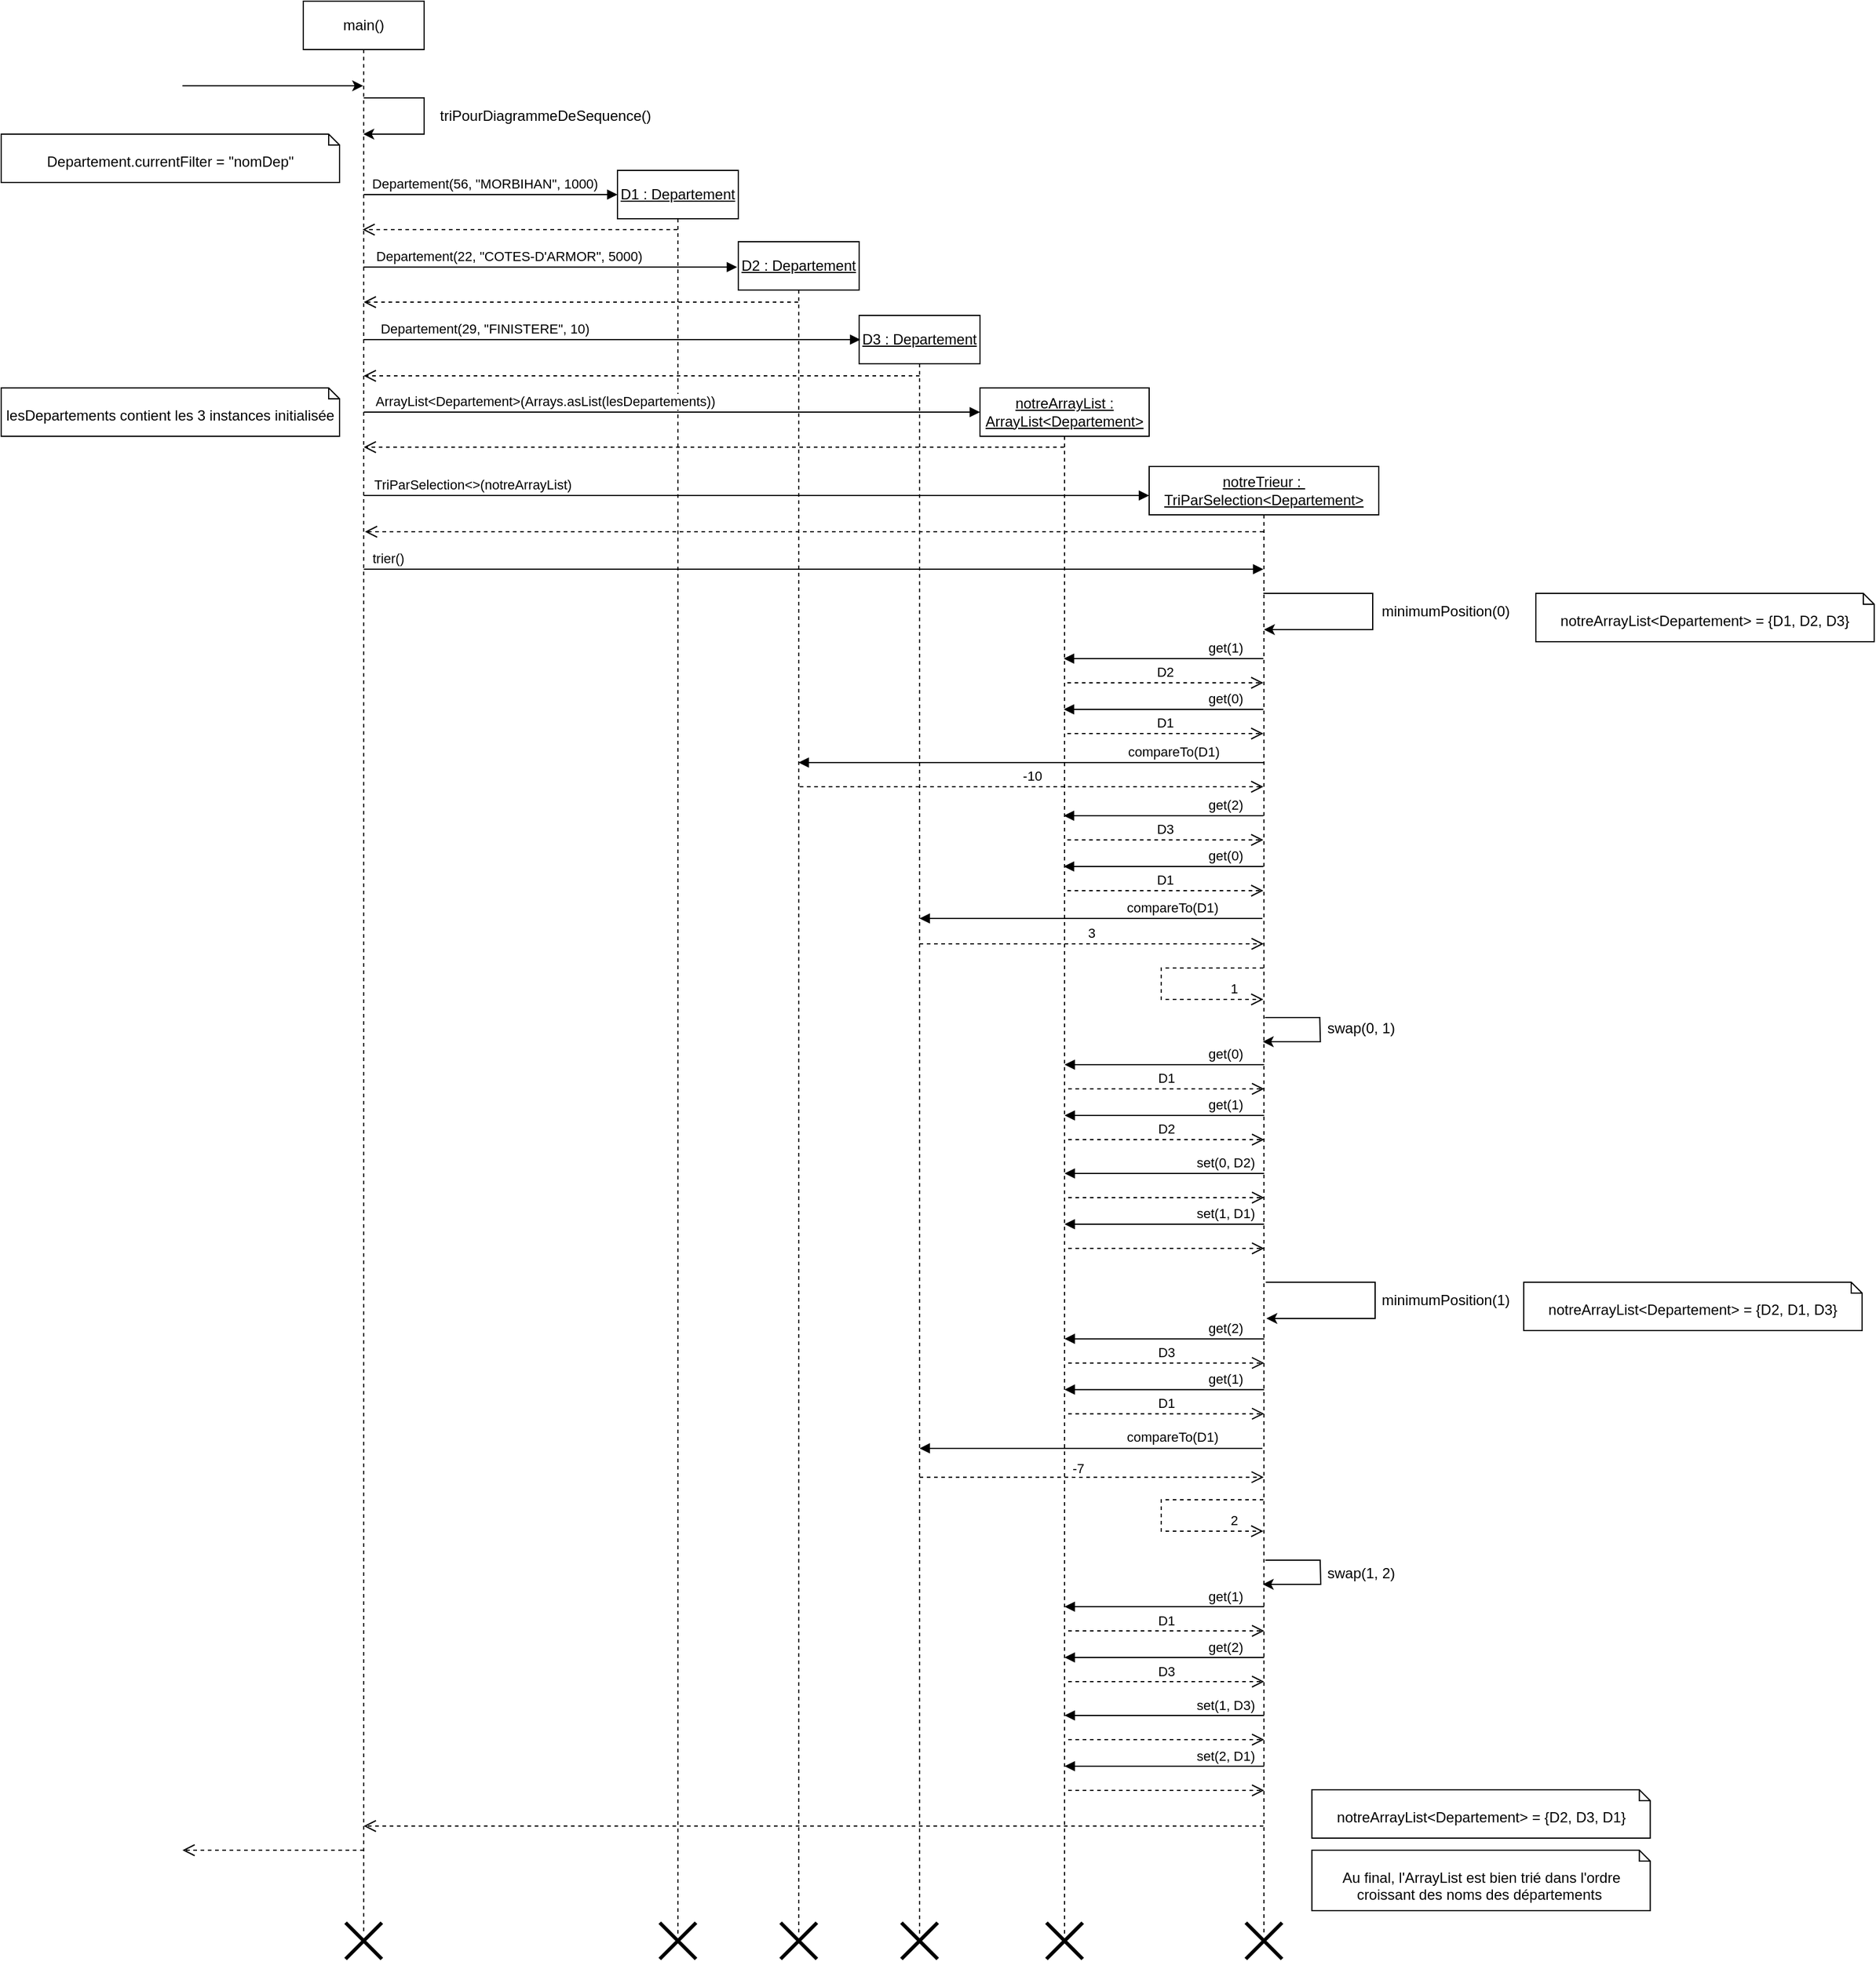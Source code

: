 <mxfile version="24.5.4" type="device">
  <diagram name="Page-1" id="VX60UZ0S8tYZbreHN90F">
    <mxGraphModel dx="2320" dy="490" grid="1" gridSize="10" guides="1" tooltips="1" connect="1" arrows="1" fold="1" page="1" pageScale="1" pageWidth="1169" pageHeight="827" math="0" shadow="0">
      <root>
        <mxCell id="0" />
        <mxCell id="1" parent="0" />
        <mxCell id="m7U_ujK5oxrl_xDsieaJ-1" value="main()" style="shape=umlLifeline;perimeter=lifelinePerimeter;whiteSpace=wrap;html=1;container=1;dropTarget=0;collapsible=0;recursiveResize=0;outlineConnect=0;portConstraint=eastwest;newEdgeStyle={&quot;curved&quot;:0,&quot;rounded&quot;:0};" parent="1" vertex="1">
          <mxGeometry x="100" y="80" width="100" height="1600" as="geometry" />
        </mxCell>
        <mxCell id="m7U_ujK5oxrl_xDsieaJ-2" value="" style="endArrow=classic;html=1;rounded=0;" parent="1" edge="1">
          <mxGeometry width="50" height="50" relative="1" as="geometry">
            <mxPoint y="150" as="sourcePoint" />
            <mxPoint x="149.5" y="150" as="targetPoint" />
          </mxGeometry>
        </mxCell>
        <mxCell id="m7U_ujK5oxrl_xDsieaJ-3" value="triPourDiagrammeDeSequence()" style="text;html=1;align=center;verticalAlign=middle;resizable=0;points=[];autosize=1;strokeColor=none;fillColor=none;" parent="1" vertex="1">
          <mxGeometry x="200" y="160" width="200" height="30" as="geometry" />
        </mxCell>
        <mxCell id="m7U_ujK5oxrl_xDsieaJ-4" value="&lt;span style=&quot;background-color: initial;&quot;&gt;&lt;u&gt;D1 : Departement&lt;/u&gt;&lt;/span&gt;" style="shape=umlLifeline;perimeter=lifelinePerimeter;whiteSpace=wrap;html=1;container=1;dropTarget=0;collapsible=0;recursiveResize=0;outlineConnect=0;portConstraint=eastwest;newEdgeStyle={&quot;curved&quot;:0,&quot;rounded&quot;:0};" parent="1" vertex="1">
          <mxGeometry x="360" y="220" width="100" height="1460" as="geometry" />
        </mxCell>
        <mxCell id="m7U_ujK5oxrl_xDsieaJ-5" value="Departement(56, &quot;MORBIHAN&quot;, 1000)" style="html=1;verticalAlign=bottom;endArrow=block;curved=0;rounded=0;" parent="1" source="m7U_ujK5oxrl_xDsieaJ-1" edge="1">
          <mxGeometry x="-0.046" width="80" relative="1" as="geometry">
            <mxPoint x="188.667" y="240" as="sourcePoint" />
            <mxPoint x="360" y="240" as="targetPoint" />
            <Array as="points">
              <mxPoint x="290.19" y="240" />
            </Array>
            <mxPoint as="offset" />
          </mxGeometry>
        </mxCell>
        <mxCell id="m7U_ujK5oxrl_xDsieaJ-6" value="" style="html=1;verticalAlign=bottom;endArrow=open;dashed=1;endSize=8;curved=0;rounded=0;" parent="1" edge="1">
          <mxGeometry relative="1" as="geometry">
            <mxPoint x="409.5" y="269" as="sourcePoint" />
            <mxPoint x="149.0" y="269" as="targetPoint" />
          </mxGeometry>
        </mxCell>
        <mxCell id="m7U_ujK5oxrl_xDsieaJ-7" value="&lt;u&gt;D2 : Departement&lt;/u&gt;" style="shape=umlLifeline;perimeter=lifelinePerimeter;whiteSpace=wrap;html=1;container=1;dropTarget=0;collapsible=0;recursiveResize=0;outlineConnect=0;portConstraint=eastwest;newEdgeStyle={&quot;curved&quot;:0,&quot;rounded&quot;:0};" parent="1" vertex="1">
          <mxGeometry x="460" y="279" width="100" height="1401" as="geometry" />
        </mxCell>
        <mxCell id="m7U_ujK5oxrl_xDsieaJ-56" value="" style="shape=umlDestroy;whiteSpace=wrap;html=1;strokeWidth=3;targetShapes=umlLifeline;" parent="m7U_ujK5oxrl_xDsieaJ-7" vertex="1">
          <mxGeometry x="35" y="1391" width="30" height="30" as="geometry" />
        </mxCell>
        <mxCell id="m7U_ujK5oxrl_xDsieaJ-8" value="Departement(22, &quot;COTES-D&#39;ARMOR&quot;, 5000)" style="html=1;verticalAlign=bottom;endArrow=block;curved=0;rounded=0;" parent="1" edge="1">
          <mxGeometry x="-0.222" width="80" relative="1" as="geometry">
            <mxPoint x="149.667" y="300" as="sourcePoint" />
            <mxPoint x="459" y="300" as="targetPoint" />
            <mxPoint as="offset" />
          </mxGeometry>
        </mxCell>
        <mxCell id="m7U_ujK5oxrl_xDsieaJ-10" value="" style="html=1;verticalAlign=bottom;endArrow=open;dashed=1;endSize=8;curved=0;rounded=0;" parent="1" source="m7U_ujK5oxrl_xDsieaJ-7" edge="1">
          <mxGeometry relative="1" as="geometry">
            <mxPoint x="429.69" y="329" as="sourcePoint" />
            <mxPoint x="150.0" y="329" as="targetPoint" />
          </mxGeometry>
        </mxCell>
        <mxCell id="m7U_ujK5oxrl_xDsieaJ-11" value="&lt;u&gt;D3 : Departement&lt;/u&gt;" style="shape=umlLifeline;perimeter=lifelinePerimeter;whiteSpace=wrap;html=1;container=1;dropTarget=0;collapsible=0;recursiveResize=0;outlineConnect=0;portConstraint=eastwest;newEdgeStyle={&quot;curved&quot;:0,&quot;rounded&quot;:0};" parent="1" vertex="1">
          <mxGeometry x="560" y="340" width="100" height="1340" as="geometry" />
        </mxCell>
        <mxCell id="m7U_ujK5oxrl_xDsieaJ-12" value="Departement(29, &quot;FINISTERE&quot;, 10)" style="html=1;verticalAlign=bottom;endArrow=block;curved=0;rounded=0;" parent="1" edge="1">
          <mxGeometry x="-0.512" width="80" relative="1" as="geometry">
            <mxPoint x="149.667" y="360" as="sourcePoint" />
            <mxPoint x="561" y="360" as="targetPoint" />
            <Array as="points">
              <mxPoint x="385.19" y="360" />
            </Array>
            <mxPoint as="offset" />
          </mxGeometry>
        </mxCell>
        <mxCell id="m7U_ujK5oxrl_xDsieaJ-14" value="" style="html=1;verticalAlign=bottom;endArrow=open;dashed=1;endSize=8;curved=0;rounded=0;" parent="1" edge="1">
          <mxGeometry relative="1" as="geometry">
            <mxPoint x="610" y="390" as="sourcePoint" />
            <mxPoint x="150.0" y="390" as="targetPoint" />
            <Array as="points">
              <mxPoint x="360.19" y="390" />
            </Array>
          </mxGeometry>
        </mxCell>
        <mxCell id="m7U_ujK5oxrl_xDsieaJ-15" value="&lt;u&gt;notreTrieur :&amp;nbsp;&lt;/u&gt;&lt;div&gt;&lt;u&gt;TriParSelection&amp;lt;Departement&amp;gt;&lt;/u&gt;&lt;/div&gt;" style="shape=umlLifeline;perimeter=lifelinePerimeter;whiteSpace=wrap;html=1;container=1;dropTarget=0;collapsible=0;recursiveResize=0;outlineConnect=0;portConstraint=eastwest;newEdgeStyle={&quot;curved&quot;:0,&quot;rounded&quot;:0};" parent="1" vertex="1">
          <mxGeometry x="800" y="465" width="190" height="1215" as="geometry" />
        </mxCell>
        <mxCell id="m7U_ujK5oxrl_xDsieaJ-16" value="ArrayList&amp;lt;Departement&amp;gt;(Arrays.asList(lesDepartements))" style="html=1;verticalAlign=bottom;endArrow=block;curved=0;rounded=0;" parent="1" edge="1">
          <mxGeometry x="-0.412" width="80" relative="1" as="geometry">
            <mxPoint x="150" y="420" as="sourcePoint" />
            <mxPoint x="660" y="420" as="targetPoint" />
            <mxPoint as="offset" />
          </mxGeometry>
        </mxCell>
        <mxCell id="m7U_ujK5oxrl_xDsieaJ-17" value="" style="html=1;verticalAlign=bottom;endArrow=open;dashed=1;endSize=8;curved=0;rounded=0;" parent="1" source="qV-rUzjfnCsd8BrATYiq-10" edge="1">
          <mxGeometry relative="1" as="geometry">
            <mxPoint x="704.5" y="449" as="sourcePoint" />
            <mxPoint x="150" y="449" as="targetPoint" />
          </mxGeometry>
        </mxCell>
        <mxCell id="m7U_ujK5oxrl_xDsieaJ-18" value="trier()" style="html=1;verticalAlign=bottom;endArrow=block;curved=0;rounded=0;" parent="1" edge="1">
          <mxGeometry x="-0.947" width="80" relative="1" as="geometry">
            <mxPoint x="150.1" y="550" as="sourcePoint" />
            <mxPoint x="894.5" y="550" as="targetPoint" />
            <Array as="points">
              <mxPoint x="270" y="550" />
            </Array>
            <mxPoint as="offset" />
          </mxGeometry>
        </mxCell>
        <mxCell id="m7U_ujK5oxrl_xDsieaJ-28" value="minimumPosition(0)" style="text;html=1;align=center;verticalAlign=middle;resizable=0;points=[];autosize=1;strokeColor=none;fillColor=none;" parent="1" vertex="1">
          <mxGeometry x="980" y="570" width="130" height="30" as="geometry" />
        </mxCell>
        <mxCell id="m7U_ujK5oxrl_xDsieaJ-29" value="compareTo(D1)" style="html=1;verticalAlign=bottom;endArrow=block;curved=0;rounded=0;" parent="1" edge="1">
          <mxGeometry x="-0.613" width="80" relative="1" as="geometry">
            <mxPoint x="894.5" y="710.0" as="sourcePoint" />
            <mxPoint x="509.81" y="710" as="targetPoint" />
            <mxPoint as="offset" />
          </mxGeometry>
        </mxCell>
        <mxCell id="m7U_ujK5oxrl_xDsieaJ-30" value="-10" style="html=1;verticalAlign=bottom;endArrow=open;dashed=1;endSize=8;curved=0;rounded=0;" parent="1" edge="1">
          <mxGeometry relative="1" as="geometry">
            <mxPoint x="510.81" y="730.0" as="sourcePoint" />
            <mxPoint x="894.5" y="730.0" as="targetPoint" />
          </mxGeometry>
        </mxCell>
        <mxCell id="m7U_ujK5oxrl_xDsieaJ-31" value="compareTo(D1)" style="html=1;verticalAlign=bottom;endArrow=block;curved=0;rounded=0;" parent="1" edge="1">
          <mxGeometry x="-0.475" width="80" relative="1" as="geometry">
            <mxPoint x="893.66" y="839" as="sourcePoint" />
            <mxPoint x="610.0" y="839" as="targetPoint" />
            <mxPoint as="offset" />
          </mxGeometry>
        </mxCell>
        <mxCell id="m7U_ujK5oxrl_xDsieaJ-32" value="3" style="html=1;verticalAlign=bottom;endArrow=open;dashed=1;endSize=8;curved=0;rounded=0;" parent="1" edge="1">
          <mxGeometry relative="1" as="geometry">
            <mxPoint x="609.997" y="860" as="sourcePoint" />
            <mxPoint x="894.83" y="860" as="targetPoint" />
          </mxGeometry>
        </mxCell>
        <mxCell id="m7U_ujK5oxrl_xDsieaJ-38" value="" style="endArrow=classic;html=1;rounded=0;" parent="1" edge="1">
          <mxGeometry width="50" height="50" relative="1" as="geometry">
            <mxPoint x="895.847" y="921" as="sourcePoint" />
            <mxPoint x="894.004" y="941" as="targetPoint" />
            <Array as="points">
              <mxPoint x="941.18" y="921" />
              <mxPoint x="941.68" y="941" />
            </Array>
          </mxGeometry>
        </mxCell>
        <mxCell id="m7U_ujK5oxrl_xDsieaJ-39" value="swap(0, 1)" style="text;html=1;align=center;verticalAlign=middle;resizable=0;points=[];autosize=1;strokeColor=none;fillColor=none;" parent="1" vertex="1">
          <mxGeometry x="934.68" y="915" width="80" height="30" as="geometry" />
        </mxCell>
        <mxCell id="m7U_ujK5oxrl_xDsieaJ-43" value="" style="endArrow=classic;html=1;rounded=0;" parent="1" target="m7U_ujK5oxrl_xDsieaJ-15" edge="1">
          <mxGeometry width="50" height="50" relative="1" as="geometry">
            <mxPoint x="894.5" y="570" as="sourcePoint" />
            <mxPoint x="894.5" y="710" as="targetPoint" />
            <Array as="points">
              <mxPoint x="985" y="570" />
              <mxPoint x="985" y="600" />
            </Array>
          </mxGeometry>
        </mxCell>
        <mxCell id="m7U_ujK5oxrl_xDsieaJ-62" value="" style="html=1;verticalAlign=bottom;endArrow=open;dashed=1;endSize=8;curved=0;rounded=0;" parent="1" edge="1">
          <mxGeometry relative="1" as="geometry">
            <mxPoint x="150" y="1610" as="sourcePoint" />
            <mxPoint y="1610" as="targetPoint" />
          </mxGeometry>
        </mxCell>
        <mxCell id="qV-rUzjfnCsd8BrATYiq-1" value="" style="endArrow=classic;html=1;rounded=0;" parent="1" edge="1">
          <mxGeometry width="50" height="50" relative="1" as="geometry">
            <mxPoint x="150" y="160" as="sourcePoint" />
            <mxPoint x="149.667" y="190" as="targetPoint" />
            <Array as="points">
              <mxPoint x="200" y="160" />
              <mxPoint x="200" y="190" />
            </Array>
          </mxGeometry>
        </mxCell>
        <mxCell id="qV-rUzjfnCsd8BrATYiq-4" value="Departement.currentFilter = &quot;nomDep&quot;" style="shape=note2;boundedLbl=1;whiteSpace=wrap;html=1;size=9;verticalAlign=top;align=center;" parent="1" vertex="1">
          <mxGeometry x="-150" y="190" width="280" height="40" as="geometry" />
        </mxCell>
        <mxCell id="qV-rUzjfnCsd8BrATYiq-9" value="lesDepartements contient les 3 instances initialisée" style="shape=note2;boundedLbl=1;whiteSpace=wrap;html=1;size=9;verticalAlign=top;align=center;" parent="1" vertex="1">
          <mxGeometry x="-150" y="400" width="280" height="40" as="geometry" />
        </mxCell>
        <mxCell id="qV-rUzjfnCsd8BrATYiq-12" value="" style="endArrow=classic;html=1;rounded=0;" parent="1" target="qV-rUzjfnCsd8BrATYiq-10" edge="1">
          <mxGeometry width="50" height="50" relative="1" as="geometry">
            <mxPoint x="705.024" y="414" as="sourcePoint" />
            <mxPoint x="925" y="500" as="targetPoint" />
            <Array as="points" />
          </mxGeometry>
        </mxCell>
        <mxCell id="qV-rUzjfnCsd8BrATYiq-10" value="&lt;u&gt;notreArrayList : ArrayList&amp;lt;Departement&amp;gt;&lt;/u&gt;" style="shape=umlLifeline;perimeter=lifelinePerimeter;whiteSpace=wrap;html=1;container=1;dropTarget=0;collapsible=0;recursiveResize=0;outlineConnect=0;portConstraint=eastwest;newEdgeStyle={&quot;curved&quot;:0,&quot;rounded&quot;:0};" parent="1" vertex="1">
          <mxGeometry x="660" y="400" width="140" height="1280" as="geometry" />
        </mxCell>
        <mxCell id="qV-rUzjfnCsd8BrATYiq-13" value="TriParSelection&amp;lt;&amp;gt;(notreArrayList)" style="html=1;verticalAlign=bottom;endArrow=block;curved=0;rounded=0;" parent="1" source="m7U_ujK5oxrl_xDsieaJ-1" edge="1">
          <mxGeometry x="-0.723" width="80" relative="1" as="geometry">
            <mxPoint x="281" y="489" as="sourcePoint" />
            <mxPoint x="800" y="489" as="targetPoint" />
            <mxPoint as="offset" />
          </mxGeometry>
        </mxCell>
        <mxCell id="qV-rUzjfnCsd8BrATYiq-14" value="" style="html=1;verticalAlign=bottom;endArrow=open;dashed=1;endSize=8;curved=0;rounded=0;" parent="1" source="m7U_ujK5oxrl_xDsieaJ-15" edge="1">
          <mxGeometry relative="1" as="geometry">
            <mxPoint x="731" y="519" as="sourcePoint" />
            <mxPoint x="151" y="519" as="targetPoint" />
          </mxGeometry>
        </mxCell>
        <mxCell id="qV-rUzjfnCsd8BrATYiq-15" value="1" style="html=1;verticalAlign=bottom;endArrow=open;dashed=1;endSize=8;curved=0;rounded=0;" parent="1" edge="1">
          <mxGeometry x="0.749" relative="1" as="geometry">
            <mxPoint x="894.5" y="880" as="sourcePoint" />
            <mxPoint x="894.5" y="906" as="targetPoint" />
            <Array as="points">
              <mxPoint x="810" y="880" />
              <mxPoint x="810" y="906" />
            </Array>
            <mxPoint as="offset" />
          </mxGeometry>
        </mxCell>
        <mxCell id="qV-rUzjfnCsd8BrATYiq-16" value="minimumPosition(1)" style="text;html=1;align=center;verticalAlign=middle;resizable=0;points=[];autosize=1;strokeColor=none;fillColor=none;" parent="1" vertex="1">
          <mxGeometry x="980" y="1140" width="130" height="30" as="geometry" />
        </mxCell>
        <mxCell id="qV-rUzjfnCsd8BrATYiq-17" value="" style="endArrow=classic;html=1;rounded=0;" parent="1" edge="1">
          <mxGeometry width="50" height="50" relative="1" as="geometry">
            <mxPoint x="896.5" y="1140" as="sourcePoint" />
            <mxPoint x="897" y="1170" as="targetPoint" />
            <Array as="points">
              <mxPoint x="987" y="1140" />
              <mxPoint x="987" y="1170" />
            </Array>
          </mxGeometry>
        </mxCell>
        <mxCell id="qV-rUzjfnCsd8BrATYiq-19" value="compareTo(D1)" style="html=1;verticalAlign=bottom;endArrow=block;curved=0;rounded=0;" parent="1" edge="1">
          <mxGeometry x="-0.475" width="80" relative="1" as="geometry">
            <mxPoint x="893.66" y="1277.46" as="sourcePoint" />
            <mxPoint x="610" y="1277.46" as="targetPoint" />
            <mxPoint as="offset" />
          </mxGeometry>
        </mxCell>
        <mxCell id="qV-rUzjfnCsd8BrATYiq-20" value="" style="html=1;verticalAlign=bottom;endArrow=open;dashed=1;endSize=8;curved=0;rounded=0;" parent="1" edge="1">
          <mxGeometry x="1" y="105" relative="1" as="geometry">
            <mxPoint x="609.997" y="1301.33" as="sourcePoint" />
            <mxPoint x="894.83" y="1301.33" as="targetPoint" />
            <mxPoint x="105" y="104" as="offset" />
          </mxGeometry>
        </mxCell>
        <mxCell id="qV-rUzjfnCsd8BrATYiq-21" value="-7" style="edgeLabel;html=1;align=center;verticalAlign=middle;resizable=0;points=[];" parent="qV-rUzjfnCsd8BrATYiq-20" vertex="1" connectable="0">
          <mxGeometry x="0.022" y="8" relative="1" as="geometry">
            <mxPoint x="-15" as="offset" />
          </mxGeometry>
        </mxCell>
        <mxCell id="qV-rUzjfnCsd8BrATYiq-22" value="2" style="html=1;verticalAlign=bottom;endArrow=open;dashed=1;endSize=8;curved=0;rounded=0;" parent="1" edge="1">
          <mxGeometry x="0.749" relative="1" as="geometry">
            <mxPoint x="894.5" y="1320" as="sourcePoint" />
            <mxPoint x="894.5" y="1346" as="targetPoint" />
            <Array as="points">
              <mxPoint x="810" y="1320" />
              <mxPoint x="810" y="1346" />
            </Array>
            <mxPoint as="offset" />
          </mxGeometry>
        </mxCell>
        <mxCell id="qV-rUzjfnCsd8BrATYiq-23" value="" style="endArrow=classic;html=1;rounded=0;" parent="1" edge="1">
          <mxGeometry width="50" height="50" relative="1" as="geometry">
            <mxPoint x="896.167" y="1370" as="sourcePoint" />
            <mxPoint x="894" y="1390" as="targetPoint" />
            <Array as="points">
              <mxPoint x="941.5" y="1370" />
              <mxPoint x="942" y="1390" />
            </Array>
          </mxGeometry>
        </mxCell>
        <mxCell id="qV-rUzjfnCsd8BrATYiq-24" value="swap(1, 2)" style="text;html=1;align=center;verticalAlign=middle;resizable=0;points=[];autosize=1;strokeColor=none;fillColor=none;" parent="1" vertex="1">
          <mxGeometry x="934.68" y="1366" width="80" height="30" as="geometry" />
        </mxCell>
        <mxCell id="m7U_ujK5oxrl_xDsieaJ-58" value="" style="shape=umlDestroy;whiteSpace=wrap;html=1;strokeWidth=3;targetShapes=umlLifeline;" parent="1" vertex="1">
          <mxGeometry x="880" y="1670" width="30" height="30" as="geometry" />
        </mxCell>
        <mxCell id="qV-rUzjfnCsd8BrATYiq-11" value="" style="shape=umlDestroy;whiteSpace=wrap;html=1;strokeWidth=3;targetShapes=umlLifeline;" parent="1" vertex="1">
          <mxGeometry x="715" y="1670" width="30" height="30" as="geometry" />
        </mxCell>
        <mxCell id="m7U_ujK5oxrl_xDsieaJ-57" value="" style="shape=umlDestroy;whiteSpace=wrap;html=1;strokeWidth=3;targetShapes=umlLifeline;" parent="1" vertex="1">
          <mxGeometry x="595" y="1670" width="30" height="30" as="geometry" />
        </mxCell>
        <mxCell id="m7U_ujK5oxrl_xDsieaJ-55" value="" style="shape=umlDestroy;whiteSpace=wrap;html=1;strokeWidth=3;targetShapes=umlLifeline;" parent="1" vertex="1">
          <mxGeometry x="395" y="1670" width="30" height="30" as="geometry" />
        </mxCell>
        <mxCell id="m7U_ujK5oxrl_xDsieaJ-59" value="" style="shape=umlDestroy;whiteSpace=wrap;html=1;strokeWidth=3;targetShapes=umlLifeline;" parent="1" vertex="1">
          <mxGeometry x="135" y="1670" width="30" height="30" as="geometry" />
        </mxCell>
        <mxCell id="qV-rUzjfnCsd8BrATYiq-25" value="" style="html=1;verticalAlign=bottom;endArrow=open;dashed=1;endSize=8;curved=0;rounded=0;" parent="1" edge="1">
          <mxGeometry relative="1" as="geometry">
            <mxPoint x="894.5" y="1590" as="sourcePoint" />
            <mxPoint x="150" y="1590" as="targetPoint" />
          </mxGeometry>
        </mxCell>
        <mxCell id="qV-rUzjfnCsd8BrATYiq-26" value="notreArrayList&amp;lt;Departement&amp;gt; = {D1, D2, D3}" style="shape=note2;boundedLbl=1;whiteSpace=wrap;html=1;size=9;verticalAlign=top;align=center;" parent="1" vertex="1">
          <mxGeometry x="1120" y="570" width="280" height="40" as="geometry" />
        </mxCell>
        <mxCell id="qV-rUzjfnCsd8BrATYiq-27" value="notreArrayList&amp;lt;Departement&amp;gt; = {D2, D1, D3}" style="shape=note2;boundedLbl=1;whiteSpace=wrap;html=1;size=9;verticalAlign=top;align=center;" parent="1" vertex="1">
          <mxGeometry x="1110" y="1140" width="280" height="40" as="geometry" />
        </mxCell>
        <mxCell id="qV-rUzjfnCsd8BrATYiq-28" value="notreArrayList&amp;lt;Departement&amp;gt; = {D2, D3, D1}" style="shape=note2;boundedLbl=1;whiteSpace=wrap;html=1;size=9;verticalAlign=top;align=center;" parent="1" vertex="1">
          <mxGeometry x="934.68" y="1560" width="280" height="40" as="geometry" />
        </mxCell>
        <mxCell id="qV-rUzjfnCsd8BrATYiq-29" value="Au final, l&#39;ArrayList est bien trié dans l&#39;ordre croissant des noms des départements&amp;nbsp;" style="shape=note2;boundedLbl=1;whiteSpace=wrap;html=1;size=9;verticalAlign=top;align=center;" parent="1" vertex="1">
          <mxGeometry x="934.68" y="1610" width="280" height="50" as="geometry" />
        </mxCell>
        <mxCell id="qV-rUzjfnCsd8BrATYiq-32" value="get(1)" style="html=1;verticalAlign=bottom;endArrow=block;curved=0;rounded=0;" parent="1" edge="1">
          <mxGeometry x="-0.613" width="80" relative="1" as="geometry">
            <mxPoint x="894.5" y="624.0" as="sourcePoint" />
            <mxPoint x="729.324" y="624" as="targetPoint" />
            <mxPoint as="offset" />
          </mxGeometry>
        </mxCell>
        <mxCell id="qV-rUzjfnCsd8BrATYiq-33" value="D2" style="html=1;verticalAlign=bottom;endArrow=open;dashed=1;endSize=8;curved=0;rounded=0;" parent="1" edge="1">
          <mxGeometry relative="1" as="geometry">
            <mxPoint x="732.31" y="644.0" as="sourcePoint" />
            <mxPoint x="894.5" y="644" as="targetPoint" />
          </mxGeometry>
        </mxCell>
        <mxCell id="qV-rUzjfnCsd8BrATYiq-34" value="get(0)" style="html=1;verticalAlign=bottom;endArrow=block;curved=0;rounded=0;" parent="1" edge="1">
          <mxGeometry x="-0.613" width="80" relative="1" as="geometry">
            <mxPoint x="894.5" y="666.0" as="sourcePoint" />
            <mxPoint x="729.324" y="666" as="targetPoint" />
            <mxPoint as="offset" />
          </mxGeometry>
        </mxCell>
        <mxCell id="qV-rUzjfnCsd8BrATYiq-35" value="D1" style="html=1;verticalAlign=bottom;endArrow=open;dashed=1;endSize=8;curved=0;rounded=0;" parent="1" edge="1">
          <mxGeometry relative="1" as="geometry">
            <mxPoint x="732.31" y="686.0" as="sourcePoint" />
            <mxPoint x="894.5" y="686" as="targetPoint" />
          </mxGeometry>
        </mxCell>
        <mxCell id="qV-rUzjfnCsd8BrATYiq-36" value="get(2)" style="html=1;verticalAlign=bottom;endArrow=block;curved=0;rounded=0;" parent="1" edge="1">
          <mxGeometry x="-0.613" width="80" relative="1" as="geometry">
            <mxPoint x="894.5" y="754.0" as="sourcePoint" />
            <mxPoint x="729.324" y="754" as="targetPoint" />
            <mxPoint as="offset" />
          </mxGeometry>
        </mxCell>
        <mxCell id="qV-rUzjfnCsd8BrATYiq-37" value="D3" style="html=1;verticalAlign=bottom;endArrow=open;dashed=1;endSize=8;curved=0;rounded=0;" parent="1" edge="1">
          <mxGeometry relative="1" as="geometry">
            <mxPoint x="732.31" y="774.0" as="sourcePoint" />
            <mxPoint x="894.5" y="774" as="targetPoint" />
          </mxGeometry>
        </mxCell>
        <mxCell id="qV-rUzjfnCsd8BrATYiq-38" value="get(0)" style="html=1;verticalAlign=bottom;endArrow=block;curved=0;rounded=0;" parent="1" edge="1">
          <mxGeometry x="-0.613" width="80" relative="1" as="geometry">
            <mxPoint x="894.5" y="796.0" as="sourcePoint" />
            <mxPoint x="729.324" y="796" as="targetPoint" />
            <mxPoint as="offset" />
          </mxGeometry>
        </mxCell>
        <mxCell id="qV-rUzjfnCsd8BrATYiq-39" value="D1" style="html=1;verticalAlign=bottom;endArrow=open;dashed=1;endSize=8;curved=0;rounded=0;" parent="1" edge="1">
          <mxGeometry relative="1" as="geometry">
            <mxPoint x="732.31" y="816.0" as="sourcePoint" />
            <mxPoint x="894.5" y="816" as="targetPoint" />
          </mxGeometry>
        </mxCell>
        <mxCell id="qV-rUzjfnCsd8BrATYiq-40" value="get(0)" style="html=1;verticalAlign=bottom;endArrow=block;curved=0;rounded=0;" parent="1" edge="1">
          <mxGeometry x="-0.613" width="80" relative="1" as="geometry">
            <mxPoint x="895.18" y="960.0" as="sourcePoint" />
            <mxPoint x="730.004" y="960" as="targetPoint" />
            <mxPoint as="offset" />
          </mxGeometry>
        </mxCell>
        <mxCell id="qV-rUzjfnCsd8BrATYiq-41" value="D1" style="html=1;verticalAlign=bottom;endArrow=open;dashed=1;endSize=8;curved=0;rounded=0;" parent="1" edge="1">
          <mxGeometry relative="1" as="geometry">
            <mxPoint x="732.99" y="980.0" as="sourcePoint" />
            <mxPoint x="895.18" y="980" as="targetPoint" />
          </mxGeometry>
        </mxCell>
        <mxCell id="qV-rUzjfnCsd8BrATYiq-42" value="get(1)" style="html=1;verticalAlign=bottom;endArrow=block;curved=0;rounded=0;" parent="1" edge="1">
          <mxGeometry x="-0.613" width="80" relative="1" as="geometry">
            <mxPoint x="895.18" y="1002.0" as="sourcePoint" />
            <mxPoint x="730.004" y="1002" as="targetPoint" />
            <mxPoint as="offset" />
          </mxGeometry>
        </mxCell>
        <mxCell id="qV-rUzjfnCsd8BrATYiq-43" value="D2" style="html=1;verticalAlign=bottom;endArrow=open;dashed=1;endSize=8;curved=0;rounded=0;" parent="1" edge="1">
          <mxGeometry relative="1" as="geometry">
            <mxPoint x="732.99" y="1022.0" as="sourcePoint" />
            <mxPoint x="895.18" y="1022" as="targetPoint" />
          </mxGeometry>
        </mxCell>
        <mxCell id="qV-rUzjfnCsd8BrATYiq-44" value="set(0, D2)" style="html=1;verticalAlign=bottom;endArrow=block;curved=0;rounded=0;" parent="1" edge="1">
          <mxGeometry x="-0.613" width="80" relative="1" as="geometry">
            <mxPoint x="895.18" y="1050" as="sourcePoint" />
            <mxPoint x="730.004" y="1050" as="targetPoint" />
            <mxPoint as="offset" />
          </mxGeometry>
        </mxCell>
        <mxCell id="qV-rUzjfnCsd8BrATYiq-45" value="" style="html=1;verticalAlign=bottom;endArrow=open;dashed=1;endSize=8;curved=0;rounded=0;" parent="1" edge="1">
          <mxGeometry relative="1" as="geometry">
            <mxPoint x="732.99" y="1070" as="sourcePoint" />
            <mxPoint x="895.18" y="1070" as="targetPoint" />
          </mxGeometry>
        </mxCell>
        <mxCell id="qV-rUzjfnCsd8BrATYiq-46" value="set(1, D1)" style="html=1;verticalAlign=bottom;endArrow=block;curved=0;rounded=0;" parent="1" edge="1">
          <mxGeometry x="-0.613" width="80" relative="1" as="geometry">
            <mxPoint x="895.18" y="1092" as="sourcePoint" />
            <mxPoint x="730.004" y="1092" as="targetPoint" />
            <mxPoint as="offset" />
          </mxGeometry>
        </mxCell>
        <mxCell id="qV-rUzjfnCsd8BrATYiq-47" value="" style="html=1;verticalAlign=bottom;endArrow=open;dashed=1;endSize=8;curved=0;rounded=0;" parent="1" edge="1">
          <mxGeometry relative="1" as="geometry">
            <mxPoint x="732.99" y="1112" as="sourcePoint" />
            <mxPoint x="895.18" y="1112" as="targetPoint" />
          </mxGeometry>
        </mxCell>
        <mxCell id="qV-rUzjfnCsd8BrATYiq-48" value="get(2)" style="html=1;verticalAlign=bottom;endArrow=block;curved=0;rounded=0;" parent="1" edge="1">
          <mxGeometry x="-0.613" width="80" relative="1" as="geometry">
            <mxPoint x="895.18" y="1186.82" as="sourcePoint" />
            <mxPoint x="730.004" y="1186.82" as="targetPoint" />
            <mxPoint as="offset" />
          </mxGeometry>
        </mxCell>
        <mxCell id="qV-rUzjfnCsd8BrATYiq-49" value="D3" style="html=1;verticalAlign=bottom;endArrow=open;dashed=1;endSize=8;curved=0;rounded=0;" parent="1" edge="1">
          <mxGeometry relative="1" as="geometry">
            <mxPoint x="732.99" y="1206.82" as="sourcePoint" />
            <mxPoint x="895.18" y="1206.82" as="targetPoint" />
          </mxGeometry>
        </mxCell>
        <mxCell id="qV-rUzjfnCsd8BrATYiq-50" value="get(1)" style="html=1;verticalAlign=bottom;endArrow=block;curved=0;rounded=0;" parent="1" edge="1">
          <mxGeometry x="-0.613" width="80" relative="1" as="geometry">
            <mxPoint x="895.18" y="1228.82" as="sourcePoint" />
            <mxPoint x="730.004" y="1228.82" as="targetPoint" />
            <mxPoint as="offset" />
          </mxGeometry>
        </mxCell>
        <mxCell id="qV-rUzjfnCsd8BrATYiq-51" value="D1" style="html=1;verticalAlign=bottom;endArrow=open;dashed=1;endSize=8;curved=0;rounded=0;" parent="1" edge="1">
          <mxGeometry relative="1" as="geometry">
            <mxPoint x="732.99" y="1248.82" as="sourcePoint" />
            <mxPoint x="895.18" y="1248.82" as="targetPoint" />
          </mxGeometry>
        </mxCell>
        <mxCell id="qV-rUzjfnCsd8BrATYiq-52" value="get(1)" style="html=1;verticalAlign=bottom;endArrow=block;curved=0;rounded=0;" parent="1" edge="1">
          <mxGeometry x="-0.613" width="80" relative="1" as="geometry">
            <mxPoint x="895.18" y="1408.5" as="sourcePoint" />
            <mxPoint x="730.004" y="1408.5" as="targetPoint" />
            <mxPoint as="offset" />
          </mxGeometry>
        </mxCell>
        <mxCell id="qV-rUzjfnCsd8BrATYiq-53" value="D1" style="html=1;verticalAlign=bottom;endArrow=open;dashed=1;endSize=8;curved=0;rounded=0;" parent="1" edge="1">
          <mxGeometry relative="1" as="geometry">
            <mxPoint x="732.99" y="1428.5" as="sourcePoint" />
            <mxPoint x="895.18" y="1428.5" as="targetPoint" />
          </mxGeometry>
        </mxCell>
        <mxCell id="qV-rUzjfnCsd8BrATYiq-54" value="get(2)" style="html=1;verticalAlign=bottom;endArrow=block;curved=0;rounded=0;" parent="1" edge="1">
          <mxGeometry x="-0.613" width="80" relative="1" as="geometry">
            <mxPoint x="895.18" y="1450.5" as="sourcePoint" />
            <mxPoint x="730.004" y="1450.5" as="targetPoint" />
            <mxPoint as="offset" />
          </mxGeometry>
        </mxCell>
        <mxCell id="qV-rUzjfnCsd8BrATYiq-55" value="D3" style="html=1;verticalAlign=bottom;endArrow=open;dashed=1;endSize=8;curved=0;rounded=0;" parent="1" edge="1">
          <mxGeometry relative="1" as="geometry">
            <mxPoint x="732.99" y="1470.5" as="sourcePoint" />
            <mxPoint x="895.18" y="1470.5" as="targetPoint" />
          </mxGeometry>
        </mxCell>
        <mxCell id="qV-rUzjfnCsd8BrATYiq-56" value="set(1, D3)" style="html=1;verticalAlign=bottom;endArrow=block;curved=0;rounded=0;" parent="1" edge="1">
          <mxGeometry x="-0.613" width="80" relative="1" as="geometry">
            <mxPoint x="895.18" y="1498.5" as="sourcePoint" />
            <mxPoint x="730.004" y="1498.5" as="targetPoint" />
            <mxPoint as="offset" />
          </mxGeometry>
        </mxCell>
        <mxCell id="qV-rUzjfnCsd8BrATYiq-57" value="" style="html=1;verticalAlign=bottom;endArrow=open;dashed=1;endSize=8;curved=0;rounded=0;" parent="1" edge="1">
          <mxGeometry relative="1" as="geometry">
            <mxPoint x="732.99" y="1518.5" as="sourcePoint" />
            <mxPoint x="895.18" y="1518.5" as="targetPoint" />
          </mxGeometry>
        </mxCell>
        <mxCell id="qV-rUzjfnCsd8BrATYiq-58" value="set(2, D1)" style="html=1;verticalAlign=bottom;endArrow=block;curved=0;rounded=0;" parent="1" edge="1">
          <mxGeometry x="-0.613" width="80" relative="1" as="geometry">
            <mxPoint x="895.18" y="1540.5" as="sourcePoint" />
            <mxPoint x="730.004" y="1540.5" as="targetPoint" />
            <mxPoint as="offset" />
          </mxGeometry>
        </mxCell>
        <mxCell id="qV-rUzjfnCsd8BrATYiq-59" value="" style="html=1;verticalAlign=bottom;endArrow=open;dashed=1;endSize=8;curved=0;rounded=0;" parent="1" edge="1">
          <mxGeometry relative="1" as="geometry">
            <mxPoint x="732.99" y="1560.5" as="sourcePoint" />
            <mxPoint x="895.18" y="1560.5" as="targetPoint" />
          </mxGeometry>
        </mxCell>
      </root>
    </mxGraphModel>
  </diagram>
</mxfile>
